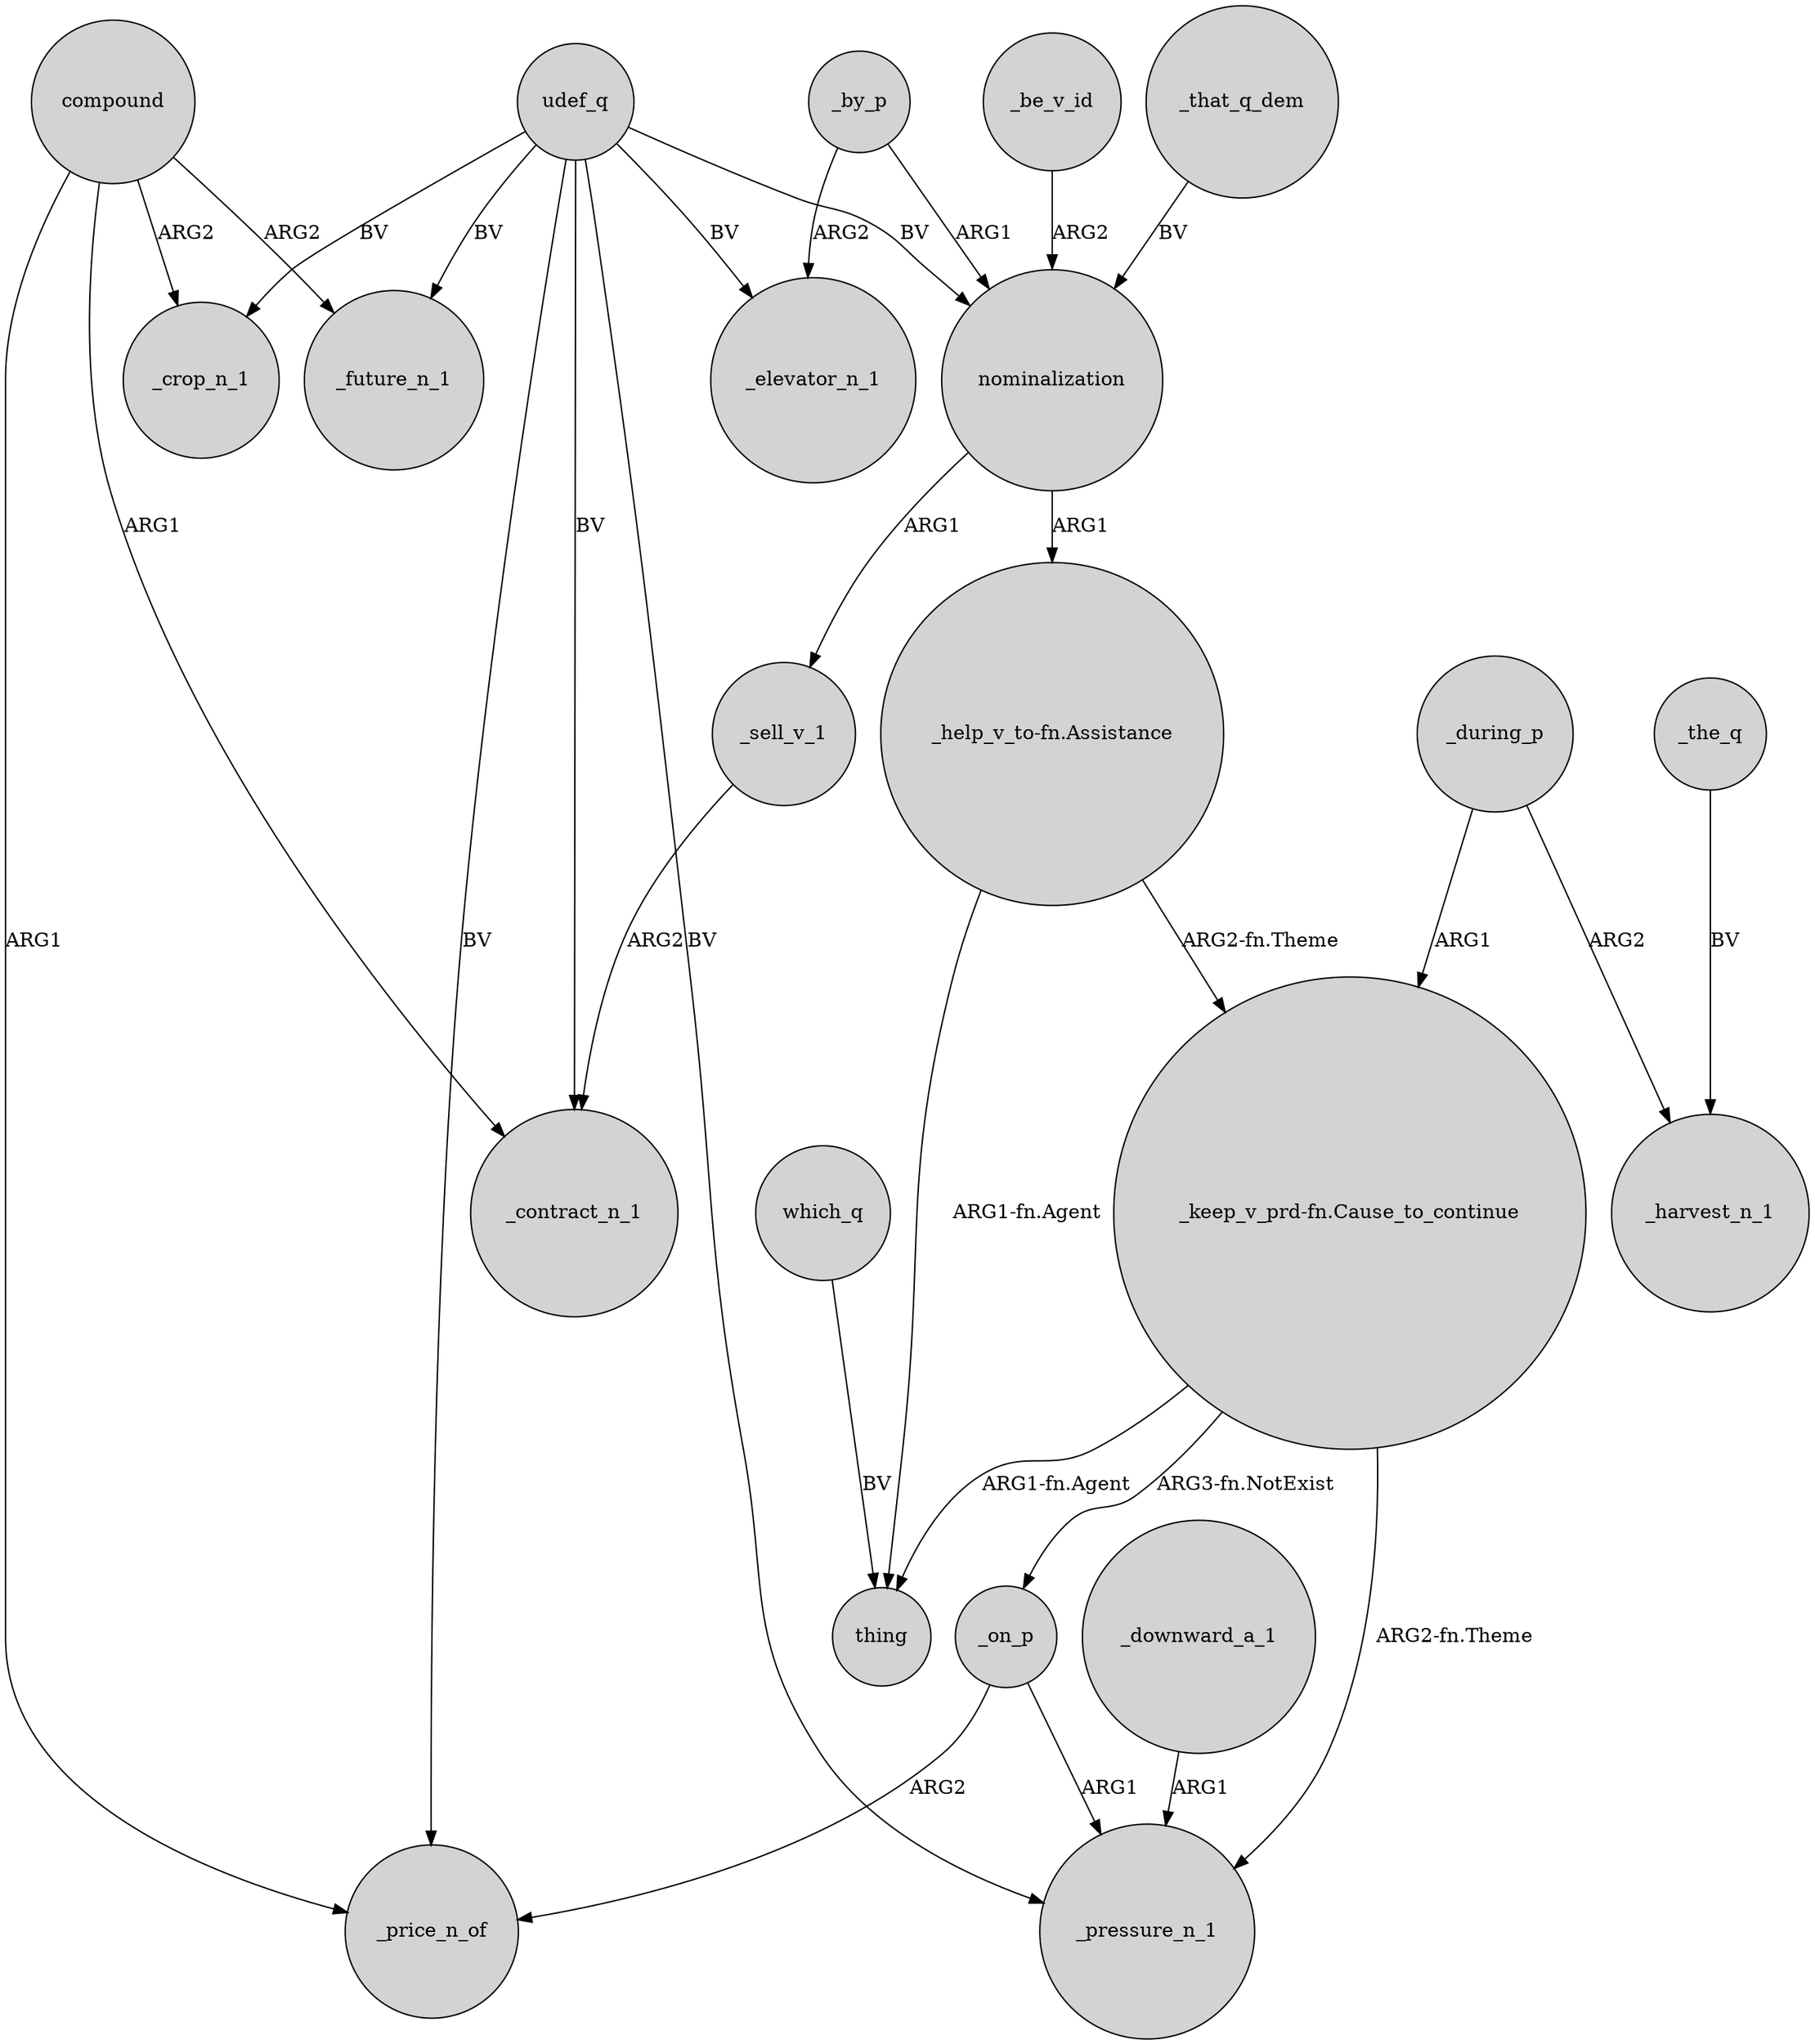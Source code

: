 digraph {
	node [shape=circle style=filled]
	udef_q -> _pressure_n_1 [label=BV]
	nominalization -> _sell_v_1 [label=ARG1]
	udef_q -> _price_n_of [label=BV]
	"_keep_v_prd-fn.Cause_to_continue" -> _on_p [label="ARG3-fn.NotExist"]
	compound -> _crop_n_1 [label=ARG2]
	_on_p -> _pressure_n_1 [label=ARG1]
	"_keep_v_prd-fn.Cause_to_continue" -> thing [label="ARG1-fn.Agent"]
	_during_p -> "_keep_v_prd-fn.Cause_to_continue" [label=ARG1]
	_by_p -> _elevator_n_1 [label=ARG2]
	nominalization -> "_help_v_to-fn.Assistance" [label=ARG1]
	compound -> _contract_n_1 [label=ARG1]
	"_help_v_to-fn.Assistance" -> thing [label="ARG1-fn.Agent"]
	compound -> _future_n_1 [label=ARG2]
	_downward_a_1 -> _pressure_n_1 [label=ARG1]
	"_keep_v_prd-fn.Cause_to_continue" -> _pressure_n_1 [label="ARG2-fn.Theme"]
	_that_q_dem -> nominalization [label=BV]
	_sell_v_1 -> _contract_n_1 [label=ARG2]
	_by_p -> nominalization [label=ARG1]
	"_help_v_to-fn.Assistance" -> "_keep_v_prd-fn.Cause_to_continue" [label="ARG2-fn.Theme"]
	_be_v_id -> nominalization [label=ARG2]
	udef_q -> _future_n_1 [label=BV]
	_on_p -> _price_n_of [label=ARG2]
	udef_q -> nominalization [label=BV]
	_the_q -> _harvest_n_1 [label=BV]
	udef_q -> _crop_n_1 [label=BV]
	compound -> _price_n_of [label=ARG1]
	udef_q -> _contract_n_1 [label=BV]
	_during_p -> _harvest_n_1 [label=ARG2]
	udef_q -> _elevator_n_1 [label=BV]
	which_q -> thing [label=BV]
}
